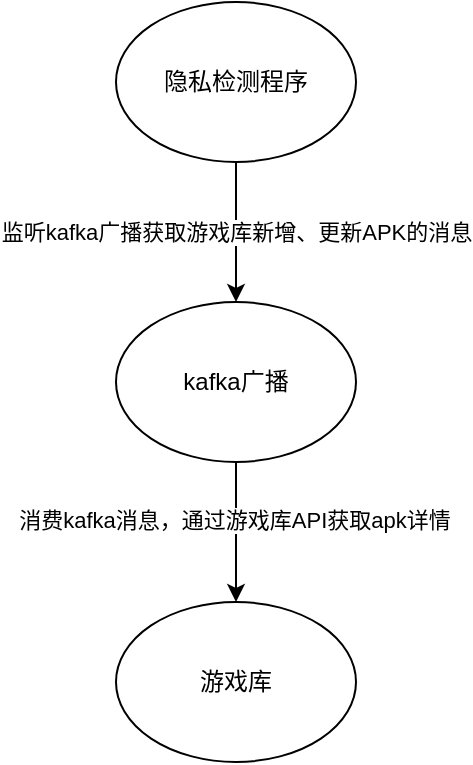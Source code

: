 <mxfile version="21.1.5" type="github">
  <diagram name="第 1 页" id="ZRmCv5PV6aarmLKB5haa">
    <mxGraphModel dx="2074" dy="1074" grid="1" gridSize="10" guides="1" tooltips="1" connect="1" arrows="1" fold="1" page="1" pageScale="1" pageWidth="827" pageHeight="1169" math="0" shadow="0">
      <root>
        <mxCell id="0" />
        <mxCell id="1" parent="0" />
        <mxCell id="ErXdo7OK-UVKG9JZovRo-1" value="游戏库" style="ellipse;whiteSpace=wrap;html=1;" vertex="1" parent="1">
          <mxGeometry x="320" y="320" width="120" height="80" as="geometry" />
        </mxCell>
        <mxCell id="ErXdo7OK-UVKG9JZovRo-5" value="监听kafka广播获取游戏库新增、更新APK的消息" style="edgeStyle=orthogonalEdgeStyle;rounded=0;orthogonalLoop=1;jettySize=auto;html=1;entryX=0.5;entryY=0;entryDx=0;entryDy=0;" edge="1" parent="1" source="ErXdo7OK-UVKG9JZovRo-2" target="ErXdo7OK-UVKG9JZovRo-3">
          <mxGeometry relative="1" as="geometry" />
        </mxCell>
        <mxCell id="ErXdo7OK-UVKG9JZovRo-2" value="隐私检测程序" style="ellipse;whiteSpace=wrap;html=1;" vertex="1" parent="1">
          <mxGeometry x="320" y="20" width="120" height="80" as="geometry" />
        </mxCell>
        <mxCell id="ErXdo7OK-UVKG9JZovRo-6" style="edgeStyle=orthogonalEdgeStyle;rounded=0;orthogonalLoop=1;jettySize=auto;html=1;entryX=0.5;entryY=0;entryDx=0;entryDy=0;" edge="1" parent="1" source="ErXdo7OK-UVKG9JZovRo-3" target="ErXdo7OK-UVKG9JZovRo-1">
          <mxGeometry relative="1" as="geometry" />
        </mxCell>
        <mxCell id="ErXdo7OK-UVKG9JZovRo-7" value="消费kafka消息，通过游戏库API获取apk详情" style="edgeLabel;html=1;align=center;verticalAlign=middle;resizable=0;points=[];" vertex="1" connectable="0" parent="ErXdo7OK-UVKG9JZovRo-6">
          <mxGeometry x="-0.171" y="-1" relative="1" as="geometry">
            <mxPoint as="offset" />
          </mxGeometry>
        </mxCell>
        <mxCell id="ErXdo7OK-UVKG9JZovRo-3" value="kafka广播" style="ellipse;whiteSpace=wrap;html=1;" vertex="1" parent="1">
          <mxGeometry x="320" y="170" width="120" height="80" as="geometry" />
        </mxCell>
      </root>
    </mxGraphModel>
  </diagram>
</mxfile>
